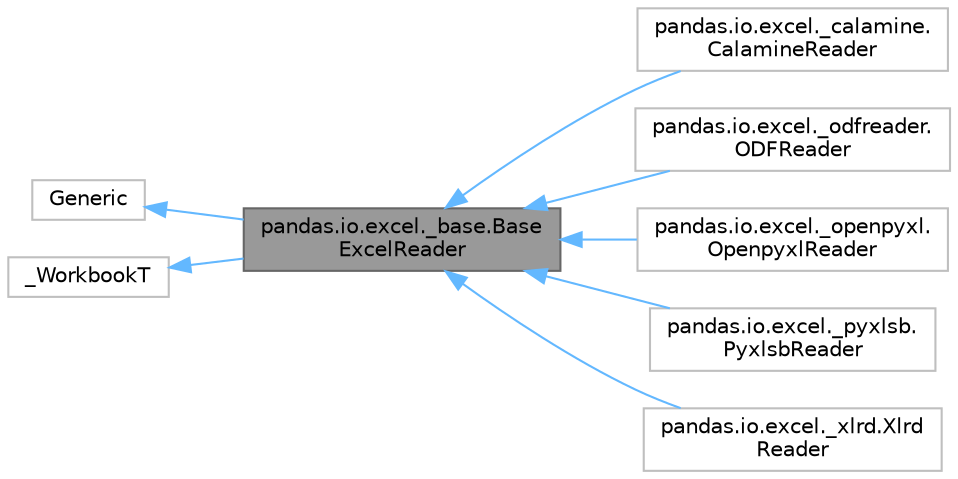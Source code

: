 digraph "pandas.io.excel._base.BaseExcelReader"
{
 // LATEX_PDF_SIZE
  bgcolor="transparent";
  edge [fontname=Helvetica,fontsize=10,labelfontname=Helvetica,labelfontsize=10];
  node [fontname=Helvetica,fontsize=10,shape=box,height=0.2,width=0.4];
  rankdir="LR";
  Node1 [id="Node000001",label="pandas.io.excel._base.Base\lExcelReader",height=0.2,width=0.4,color="gray40", fillcolor="grey60", style="filled", fontcolor="black",tooltip=" "];
  Node2 -> Node1 [id="edge1_Node000001_Node000002",dir="back",color="steelblue1",style="solid",tooltip=" "];
  Node2 [id="Node000002",label="Generic",height=0.2,width=0.4,color="grey75", fillcolor="white", style="filled",URL="$d7/d8b/classGeneric.html",tooltip=" "];
  Node3 -> Node1 [id="edge2_Node000001_Node000003",dir="back",color="steelblue1",style="solid",tooltip=" "];
  Node3 [id="Node000003",label="_WorkbookT",height=0.2,width=0.4,color="grey75", fillcolor="white", style="filled",tooltip=" "];
  Node1 -> Node4 [id="edge3_Node000001_Node000004",dir="back",color="steelblue1",style="solid",tooltip=" "];
  Node4 [id="Node000004",label="pandas.io.excel._calamine.\lCalamineReader",height=0.2,width=0.4,color="grey75", fillcolor="white", style="filled",URL="$d9/d6c/classpandas_1_1io_1_1excel_1_1__calamine_1_1CalamineReader.html",tooltip=" "];
  Node1 -> Node5 [id="edge4_Node000001_Node000005",dir="back",color="steelblue1",style="solid",tooltip=" "];
  Node5 [id="Node000005",label="pandas.io.excel._odfreader.\lODFReader",height=0.2,width=0.4,color="grey75", fillcolor="white", style="filled",URL="$dd/d68/classpandas_1_1io_1_1excel_1_1__odfreader_1_1ODFReader.html",tooltip=" "];
  Node1 -> Node6 [id="edge5_Node000001_Node000006",dir="back",color="steelblue1",style="solid",tooltip=" "];
  Node6 [id="Node000006",label="pandas.io.excel._openpyxl.\lOpenpyxlReader",height=0.2,width=0.4,color="grey75", fillcolor="white", style="filled",URL="$d0/dd8/classpandas_1_1io_1_1excel_1_1__openpyxl_1_1OpenpyxlReader.html",tooltip=" "];
  Node1 -> Node7 [id="edge6_Node000001_Node000007",dir="back",color="steelblue1",style="solid",tooltip=" "];
  Node7 [id="Node000007",label="pandas.io.excel._pyxlsb.\lPyxlsbReader",height=0.2,width=0.4,color="grey75", fillcolor="white", style="filled",URL="$d2/dbe/classpandas_1_1io_1_1excel_1_1__pyxlsb_1_1PyxlsbReader.html",tooltip=" "];
  Node1 -> Node8 [id="edge7_Node000001_Node000008",dir="back",color="steelblue1",style="solid",tooltip=" "];
  Node8 [id="Node000008",label="pandas.io.excel._xlrd.Xlrd\lReader",height=0.2,width=0.4,color="grey75", fillcolor="white", style="filled",URL="$d7/d4f/classpandas_1_1io_1_1excel_1_1__xlrd_1_1XlrdReader.html",tooltip=" "];
}
